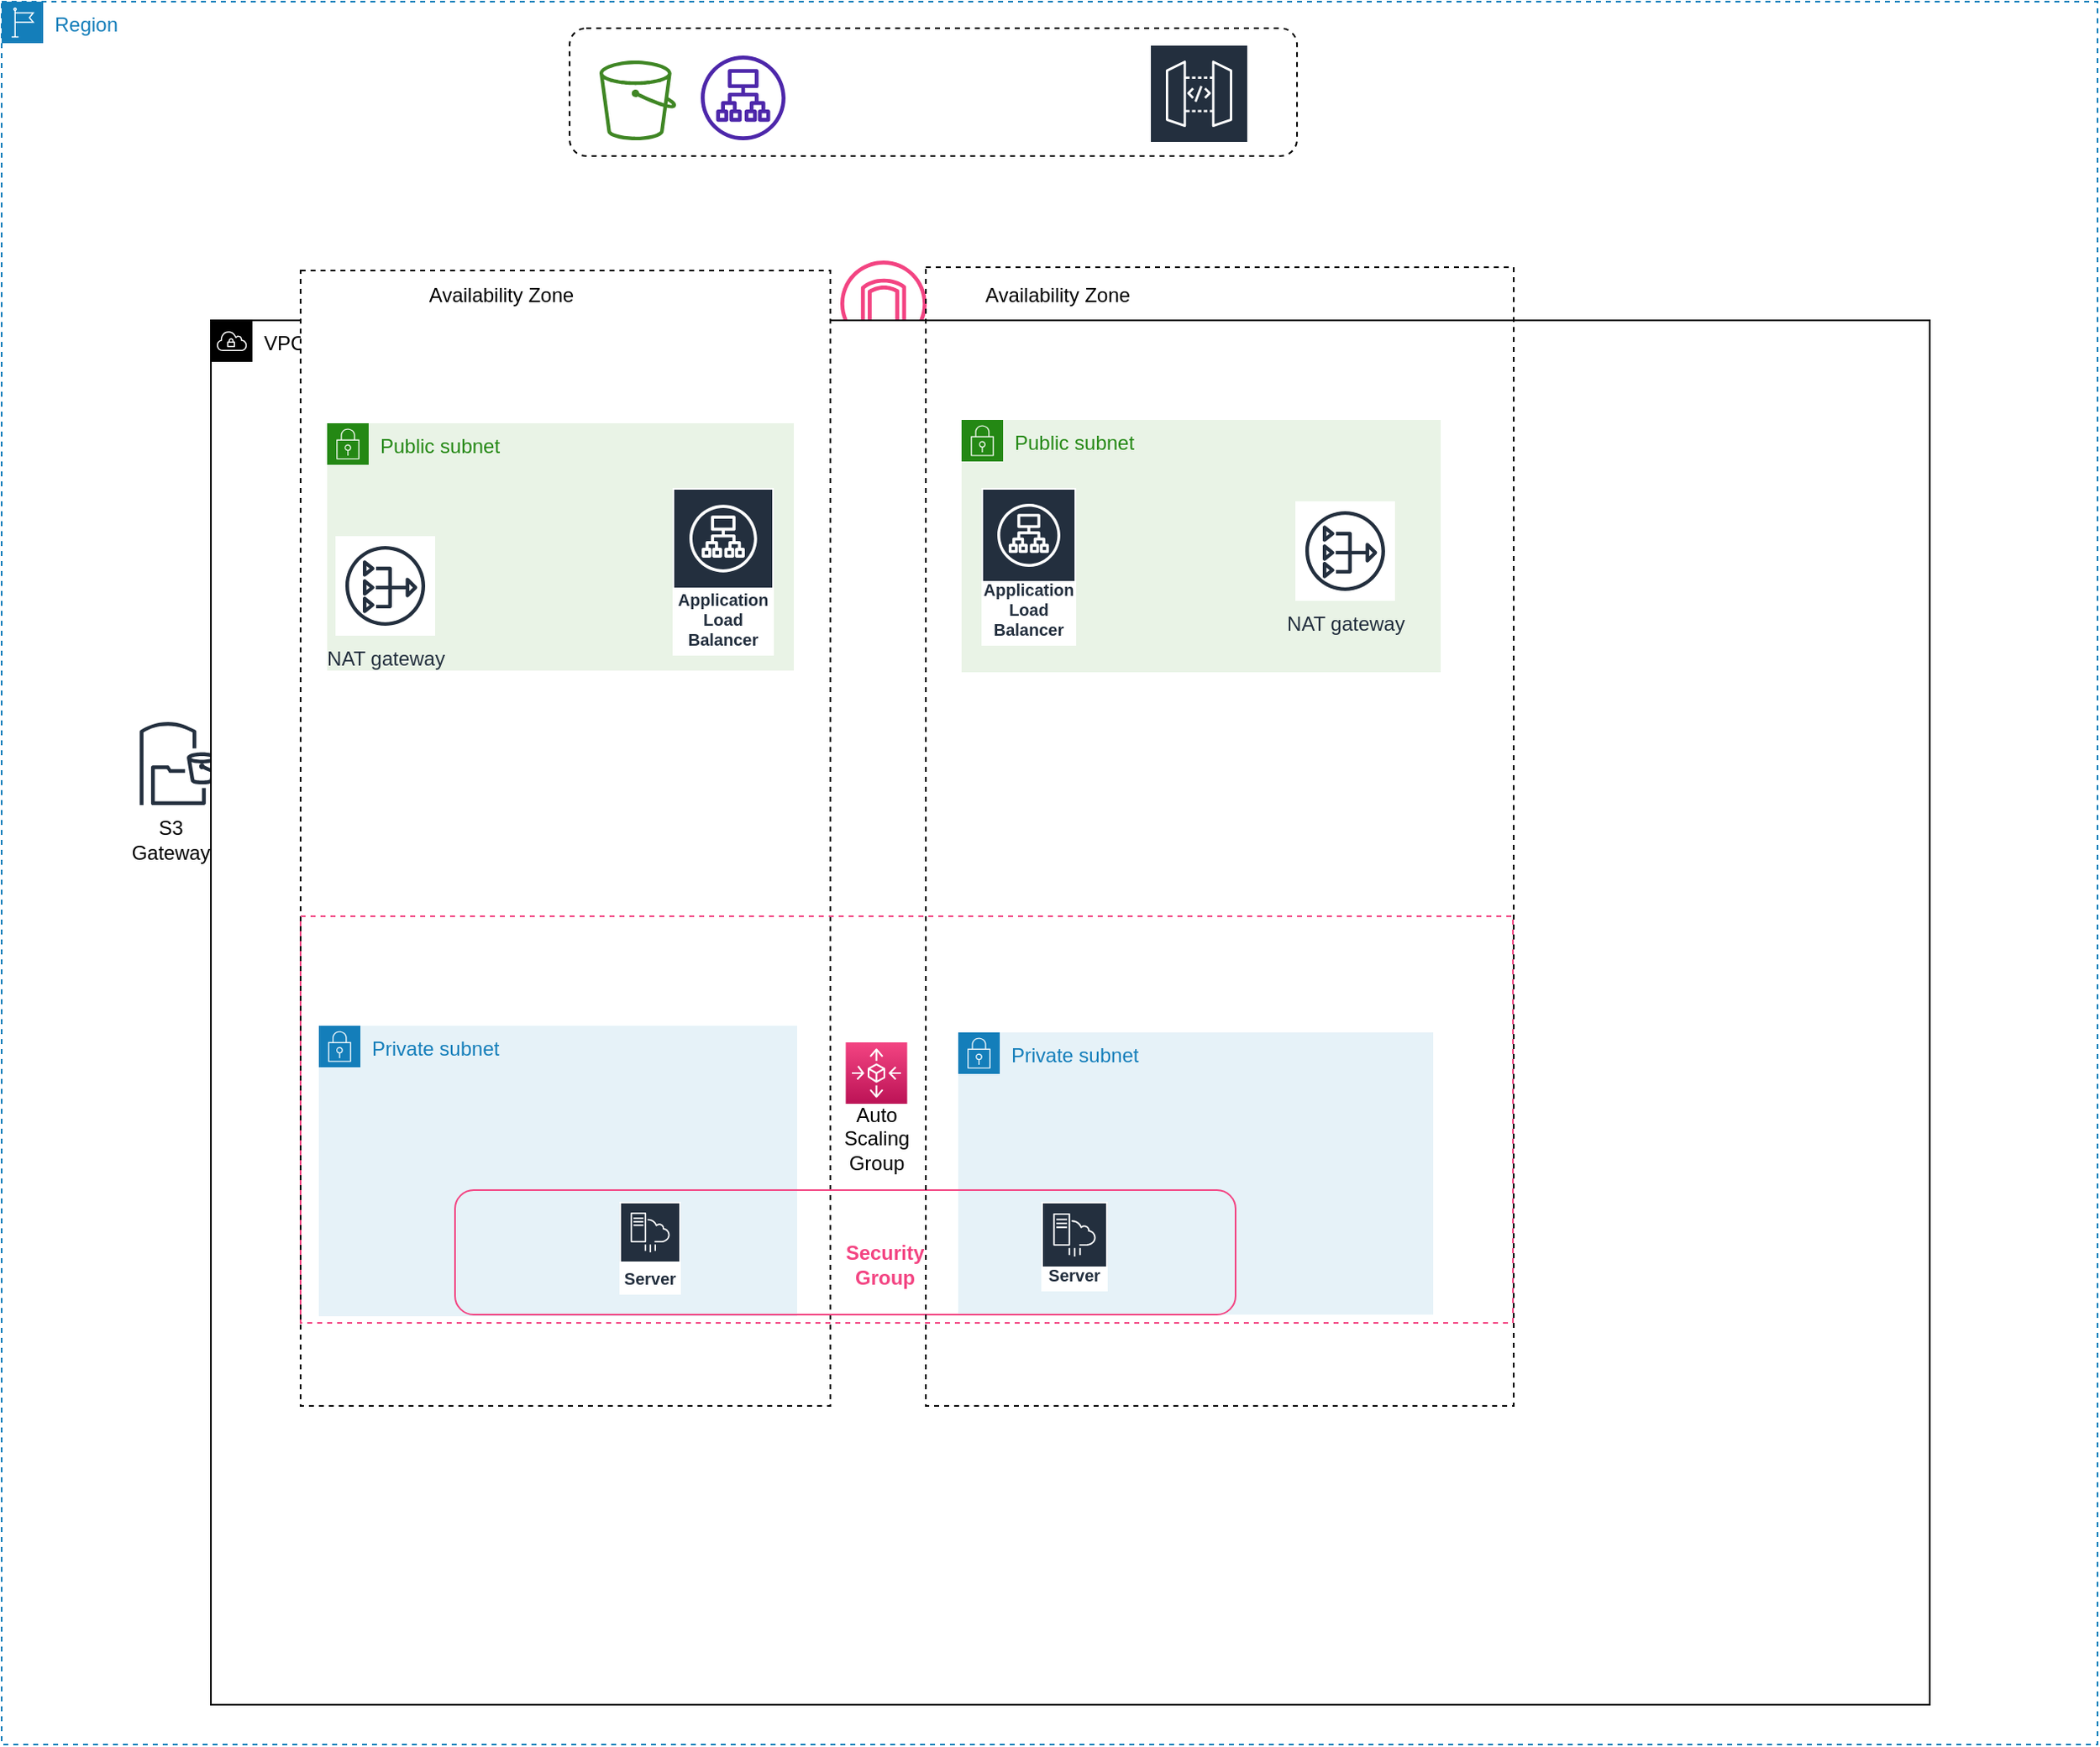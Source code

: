 <mxfile version="21.2.9" type="github">
  <diagram name="Page-1" id="H9VZvcb2wJK6X1MnPHUd">
    <mxGraphModel dx="2284" dy="1847" grid="0" gridSize="10" guides="1" tooltips="1" connect="1" arrows="1" fold="1" page="1" pageScale="1" pageWidth="850" pageHeight="1100" math="0" shadow="0">
      <root>
        <mxCell id="0" />
        <mxCell id="1" parent="0" />
        <mxCell id="BmYQlpxGfJ4uTeWEvMpN-4" value="Region" style="points=[[0,0],[0.25,0],[0.5,0],[0.75,0],[1,0],[1,0.25],[1,0.5],[1,0.75],[1,1],[0.75,1],[0.5,1],[0.25,1],[0,1],[0,0.75],[0,0.5],[0,0.25]];outlineConnect=0;gradientColor=none;html=1;whiteSpace=wrap;fontSize=12;fontStyle=0;container=0;pointerEvents=0;collapsible=0;recursiveResize=0;shape=mxgraph.aws4.group;grIcon=mxgraph.aws4.group_region;strokeColor=#147EBA;fillColor=none;verticalAlign=top;align=left;spacingLeft=30;fontColor=#147EBA;dashed=1;" parent="1" vertex="1">
          <mxGeometry x="-663" y="-1059" width="1262" height="1050" as="geometry" />
        </mxCell>
        <mxCell id="BmYQlpxGfJ4uTeWEvMpN-5" value="" style="html=1;align=center;verticalAlign=top;rounded=1;absoluteArcSize=1;arcSize=20;dashed=1;whiteSpace=wrap;" parent="1" vertex="1">
          <mxGeometry x="-321" y="-1043" width="438" height="77" as="geometry" />
        </mxCell>
        <mxCell id="BmYQlpxGfJ4uTeWEvMpN-6" value="" style="sketch=0;outlineConnect=0;fontColor=#232F3E;gradientColor=none;fillColor=#3F8624;strokeColor=none;dashed=0;verticalLabelPosition=bottom;verticalAlign=top;align=center;html=1;fontSize=12;fontStyle=0;aspect=fixed;pointerEvents=1;shape=mxgraph.aws4.bucket;" parent="1" vertex="1">
          <mxGeometry x="-303" y="-1023.5" width="46.15" height="48" as="geometry" />
        </mxCell>
        <mxCell id="BmYQlpxGfJ4uTeWEvMpN-10" value="" style="sketch=0;outlineConnect=0;fontColor=#232F3E;gradientColor=none;fillColor=#4D27AA;strokeColor=none;dashed=0;verticalLabelPosition=bottom;verticalAlign=top;align=center;html=1;fontSize=12;fontStyle=0;aspect=fixed;pointerEvents=1;shape=mxgraph.aws4.application_load_balancer;" parent="1" vertex="1">
          <mxGeometry x="-242" y="-1026.5" width="51" height="51" as="geometry" />
        </mxCell>
        <mxCell id="BmYQlpxGfJ4uTeWEvMpN-25" value="" style="sketch=0;outlineConnect=0;fontColor=#232F3E;gradientColor=none;strokeColor=#ffffff;fillColor=#232F3E;dashed=0;verticalLabelPosition=middle;verticalAlign=bottom;align=center;html=1;whiteSpace=wrap;fontSize=10;fontStyle=1;spacing=3;shape=mxgraph.aws4.productIcon;prIcon=mxgraph.aws4.api_gateway;" parent="1" vertex="1">
          <mxGeometry x="28" y="-1033.5" width="60" height="65" as="geometry" />
        </mxCell>
        <mxCell id="-oMUdWIERpby7UjC0zoH-8" value="S3 Gateway" style="text;html=1;strokeColor=none;fillColor=none;align=center;verticalAlign=middle;whiteSpace=wrap;rounded=0;" vertex="1" parent="1">
          <mxGeometry x="-591" y="-569" width="60" height="30" as="geometry" />
        </mxCell>
        <mxCell id="-oMUdWIERpby7UjC0zoH-3" value="" style="sketch=0;outlineConnect=0;fontColor=#232F3E;gradientColor=none;fillColor=#232f3e;strokeColor=none;dashed=0;verticalLabelPosition=bottom;verticalAlign=top;align=center;html=1;fontSize=12;fontStyle=0;aspect=fixed;pointerEvents=1;shape=mxgraph.aws4.s3_file_gateway;" vertex="1" parent="1">
          <mxGeometry x="-581" y="-625" width="50" height="50" as="geometry" />
        </mxCell>
        <mxCell id="BmYQlpxGfJ4uTeWEvMpN-26" value="" style="sketch=0;outlineConnect=0;fontColor=#ffffff;fillColor=#F34482;strokeColor=#3700CC;dashed=0;verticalLabelPosition=bottom;verticalAlign=top;align=center;html=1;fontSize=12;fontStyle=0;aspect=fixed;pointerEvents=1;shape=mxgraph.aws4.internet_gateway;" parent="1" vertex="1">
          <mxGeometry x="-158" y="-903" width="52" height="52" as="geometry" />
        </mxCell>
        <mxCell id="BmYQlpxGfJ4uTeWEvMpN-11" value="VPC" style="points=[[0,0],[0.25,0],[0.5,0],[0.75,0],[1,0],[1,0.25],[1,0.5],[1,0.75],[1,1],[0.75,1],[0.5,1],[0.25,1],[0,1],[0,0.75],[0,0.5],[0,0.25]];outlineConnect=0;html=1;whiteSpace=wrap;fontSize=12;fontStyle=0;container=1;pointerEvents=0;collapsible=0;recursiveResize=0;shape=mxgraph.aws4.group;grIcon=mxgraph.aws4.group_vpc;verticalAlign=top;align=left;spacingLeft=30;dashed=0;" parent="1" vertex="1">
          <mxGeometry x="-537" y="-867" width="1035" height="834" as="geometry" />
        </mxCell>
        <mxCell id="BmYQlpxGfJ4uTeWEvMpN-12" value="" style="whiteSpace=wrap;html=1;dashed=1;perimeterSpacing=2;strokeWidth=1;" parent="BmYQlpxGfJ4uTeWEvMpN-11" vertex="1">
          <mxGeometry x="54" y="-30" width="319" height="684" as="geometry" />
        </mxCell>
        <mxCell id="BmYQlpxGfJ4uTeWEvMpN-31" value="Public subnet" style="points=[[0,0],[0.25,0],[0.5,0],[0.75,0],[1,0],[1,0.25],[1,0.5],[1,0.75],[1,1],[0.75,1],[0.5,1],[0.25,1],[0,1],[0,0.75],[0,0.5],[0,0.25]];outlineConnect=0;gradientColor=none;html=1;whiteSpace=wrap;fontSize=12;fontStyle=0;container=1;pointerEvents=0;collapsible=0;recursiveResize=0;shape=mxgraph.aws4.group;grIcon=mxgraph.aws4.group_security_group;grStroke=0;strokeColor=#248814;fillColor=#E9F3E6;verticalAlign=top;align=left;spacingLeft=30;fontColor=#248814;dashed=0;" parent="BmYQlpxGfJ4uTeWEvMpN-11" vertex="1">
          <mxGeometry x="452" y="60" width="288.5" height="152" as="geometry" />
        </mxCell>
        <mxCell id="BmYQlpxGfJ4uTeWEvMpN-32" value="NAT gateway" style="sketch=0;outlineConnect=0;fontColor=#232F3E;gradientColor=none;strokeColor=#232F3E;fillColor=#ffffff;dashed=0;verticalLabelPosition=bottom;verticalAlign=top;align=center;html=1;fontSize=12;fontStyle=0;aspect=fixed;shape=mxgraph.aws4.resourceIcon;resIcon=mxgraph.aws4.nat_gateway;" parent="BmYQlpxGfJ4uTeWEvMpN-31" vertex="1">
          <mxGeometry x="201" y="49" width="60" height="60" as="geometry" />
        </mxCell>
        <mxCell id="BmYQlpxGfJ4uTeWEvMpN-36" value="Application Load Balancer" style="sketch=0;outlineConnect=0;fontColor=#232F3E;gradientColor=none;strokeColor=#ffffff;fillColor=#232F3E;dashed=0;verticalLabelPosition=middle;verticalAlign=bottom;align=center;html=1;whiteSpace=wrap;fontSize=10;fontStyle=1;spacing=3;shape=mxgraph.aws4.productIcon;prIcon=mxgraph.aws4.application_load_balancer;" parent="BmYQlpxGfJ4uTeWEvMpN-31" vertex="1">
          <mxGeometry x="12" y="41" width="57" height="95" as="geometry" />
        </mxCell>
        <mxCell id="BmYQlpxGfJ4uTeWEvMpN-76" value="" style="group" parent="BmYQlpxGfJ4uTeWEvMpN-11" vertex="1" connectable="0">
          <mxGeometry x="450" y="429" width="286" height="170" as="geometry" />
        </mxCell>
        <mxCell id="BmYQlpxGfJ4uTeWEvMpN-63" value="Private subnet" style="points=[[0,0],[0.25,0],[0.5,0],[0.75,0],[1,0],[1,0.25],[1,0.5],[1,0.75],[1,1],[0.75,1],[0.5,1],[0.25,1],[0,1],[0,0.75],[0,0.5],[0,0.25]];outlineConnect=0;gradientColor=none;html=1;whiteSpace=wrap;fontSize=12;fontStyle=0;container=0;pointerEvents=0;collapsible=0;recursiveResize=0;shape=mxgraph.aws4.group;grIcon=mxgraph.aws4.group_security_group;grStroke=0;strokeColor=#147EBA;fillColor=#E6F2F8;verticalAlign=top;align=left;spacingLeft=30;fontColor=#147EBA;dashed=0;fontFamily=Helvetica;" parent="BmYQlpxGfJ4uTeWEvMpN-76" vertex="1">
          <mxGeometry width="286" height="170" as="geometry" />
        </mxCell>
        <mxCell id="BmYQlpxGfJ4uTeWEvMpN-13" value="Availability Zone" style="text;html=1;strokeColor=none;fillColor=none;align=center;verticalAlign=middle;whiteSpace=wrap;rounded=0;" parent="BmYQlpxGfJ4uTeWEvMpN-11" vertex="1">
          <mxGeometry x="90" y="-30" width="170" height="30" as="geometry" />
        </mxCell>
        <mxCell id="BmYQlpxGfJ4uTeWEvMpN-17" value="Public subnet" style="points=[[0,0],[0.25,0],[0.5,0],[0.75,0],[1,0],[1,0.25],[1,0.5],[1,0.75],[1,1],[0.75,1],[0.5,1],[0.25,1],[0,1],[0,0.75],[0,0.5],[0,0.25]];outlineConnect=0;gradientColor=none;html=1;whiteSpace=wrap;fontSize=12;fontStyle=0;container=1;pointerEvents=0;collapsible=0;recursiveResize=0;shape=mxgraph.aws4.group;grIcon=mxgraph.aws4.group_security_group;grStroke=0;strokeColor=#248814;fillColor=#E9F3E6;verticalAlign=top;align=left;spacingLeft=30;fontColor=#248814;dashed=0;" parent="BmYQlpxGfJ4uTeWEvMpN-11" vertex="1">
          <mxGeometry x="70" y="62" width="281" height="149" as="geometry" />
        </mxCell>
        <mxCell id="BmYQlpxGfJ4uTeWEvMpN-34" value="Application Load Balancer" style="sketch=0;outlineConnect=0;fontColor=#232F3E;gradientColor=none;strokeColor=#ffffff;fillColor=#232F3E;dashed=0;verticalLabelPosition=middle;verticalAlign=bottom;align=center;html=1;whiteSpace=wrap;fontSize=10;fontStyle=1;spacing=3;shape=mxgraph.aws4.productIcon;prIcon=mxgraph.aws4.application_load_balancer;" parent="BmYQlpxGfJ4uTeWEvMpN-17" vertex="1">
          <mxGeometry x="208" y="39" width="61" height="101" as="geometry" />
        </mxCell>
        <mxCell id="BmYQlpxGfJ4uTeWEvMpN-19" style="edgeStyle=orthogonalEdgeStyle;rounded=0;orthogonalLoop=1;jettySize=auto;html=1;exitX=0.5;exitY=1;exitDx=0;exitDy=0;" parent="BmYQlpxGfJ4uTeWEvMpN-11" source="BmYQlpxGfJ4uTeWEvMpN-17" target="BmYQlpxGfJ4uTeWEvMpN-17" edge="1">
          <mxGeometry relative="1" as="geometry" />
        </mxCell>
        <mxCell id="BmYQlpxGfJ4uTeWEvMpN-28" value="Availability Zone" style="text;html=1;strokeColor=none;fillColor=none;align=center;verticalAlign=middle;whiteSpace=wrap;rounded=0;" parent="BmYQlpxGfJ4uTeWEvMpN-11" vertex="1">
          <mxGeometry x="460" y="-30" width="100" height="30" as="geometry" />
        </mxCell>
        <mxCell id="BmYQlpxGfJ4uTeWEvMpN-29" value="Private subnet" style="points=[[0,0],[0.25,0],[0.5,0],[0.75,0],[1,0],[1,0.25],[1,0.5],[1,0.75],[1,1],[0.75,1],[0.5,1],[0.25,1],[0,1],[0,0.75],[0,0.5],[0,0.25]];outlineConnect=0;gradientColor=none;html=1;whiteSpace=wrap;fontSize=12;fontStyle=0;container=1;pointerEvents=0;collapsible=0;recursiveResize=0;shape=mxgraph.aws4.group;grIcon=mxgraph.aws4.group_security_group;grStroke=0;strokeColor=#147EBA;fillColor=#E6F2F8;verticalAlign=top;align=left;spacingLeft=30;fontColor=#147EBA;dashed=0;" parent="BmYQlpxGfJ4uTeWEvMpN-11" vertex="1">
          <mxGeometry x="65" y="425" width="288" height="175" as="geometry" />
        </mxCell>
        <mxCell id="BmYQlpxGfJ4uTeWEvMpN-22" value="NAT gateway" style="sketch=0;outlineConnect=0;fontColor=#232F3E;gradientColor=none;strokeColor=#232F3E;fillColor=#ffffff;dashed=0;verticalLabelPosition=bottom;verticalAlign=top;align=center;html=1;fontSize=12;fontStyle=0;aspect=fixed;shape=mxgraph.aws4.resourceIcon;resIcon=mxgraph.aws4.nat_gateway;" parent="BmYQlpxGfJ4uTeWEvMpN-29" vertex="1">
          <mxGeometry x="10" y="-295" width="60" height="60" as="geometry" />
        </mxCell>
        <mxCell id="BmYQlpxGfJ4uTeWEvMpN-44" value="Server" style="sketch=0;outlineConnect=0;fontColor=#232F3E;gradientColor=none;strokeColor=#ffffff;fillColor=#232F3E;dashed=0;verticalLabelPosition=middle;verticalAlign=bottom;align=center;html=1;whiteSpace=wrap;fontSize=10;fontStyle=1;spacing=3;shape=mxgraph.aws4.productIcon;prIcon=mxgraph.aws4.server_migration_service;" parent="BmYQlpxGfJ4uTeWEvMpN-29" vertex="1">
          <mxGeometry x="181" y="106" width="37" height="56" as="geometry" />
        </mxCell>
        <mxCell id="BmYQlpxGfJ4uTeWEvMpN-72" value="" style="rounded=1;whiteSpace=wrap;html=1;pointerEvents=0;fontFamily=Helvetica;fontSize=12;fillColor=none;strokeColor=#F34482;" parent="BmYQlpxGfJ4uTeWEvMpN-29" vertex="1">
          <mxGeometry x="82" y="99" width="470" height="75" as="geometry" />
        </mxCell>
        <mxCell id="-oMUdWIERpby7UjC0zoH-14" value="Security Group" style="text;html=1;strokeColor=none;fillColor=default;align=center;verticalAlign=middle;whiteSpace=wrap;rounded=0;fontColor=#F34482;fontStyle=1" vertex="1" parent="BmYQlpxGfJ4uTeWEvMpN-29">
          <mxGeometry x="311" y="129" width="60" height="30" as="geometry" />
        </mxCell>
        <mxCell id="BmYQlpxGfJ4uTeWEvMpN-65" value="" style="sketch=0;points=[[0,0,0],[0.25,0,0],[0.5,0,0],[0.75,0,0],[1,0,0],[0,1,0],[0.25,1,0],[0.5,1,0],[0.75,1,0],[1,1,0],[0,0.25,0],[0,0.5,0],[0,0.75,0],[1,0.25,0],[1,0.5,0],[1,0.75,0]];points=[[0,0,0],[0.25,0,0],[0.5,0,0],[0.75,0,0],[1,0,0],[0,1,0],[0.25,1,0],[0.5,1,0],[0.75,1,0],[1,1,0],[0,0.25,0],[0,0.5,0],[0,0.75,0],[1,0.25,0],[1,0.5,0],[1,0.75,0]];outlineConnect=0;fontColor=#232F3E;gradientColor=#F34482;gradientDirection=north;fillColor=#BC1356;strokeColor=#ffffff;dashed=0;verticalLabelPosition=bottom;verticalAlign=top;align=center;html=1;fontSize=12;fontStyle=0;aspect=fixed;shape=mxgraph.aws4.resourceIcon;resIcon=mxgraph.aws4.autoscaling;pointerEvents=0;fontFamily=Helvetica;" parent="BmYQlpxGfJ4uTeWEvMpN-11" vertex="1">
          <mxGeometry x="382.25" y="435" width="37" height="37" as="geometry" />
        </mxCell>
        <mxCell id="-oMUdWIERpby7UjC0zoH-9" value="Auto Scaling&lt;br&gt;Group" style="text;html=1;strokeColor=none;fillColor=none;align=center;verticalAlign=middle;whiteSpace=wrap;rounded=0;" vertex="1" parent="BmYQlpxGfJ4uTeWEvMpN-11">
          <mxGeometry x="371" y="478" width="59.5" height="30" as="geometry" />
        </mxCell>
        <mxCell id="BmYQlpxGfJ4uTeWEvMpN-64" value="Server" style="sketch=0;outlineConnect=0;fontColor=#232F3E;gradientColor=none;strokeColor=#ffffff;fillColor=#232F3E;dashed=0;verticalLabelPosition=middle;verticalAlign=bottom;align=center;html=1;whiteSpace=wrap;fontSize=10;fontStyle=1;spacing=3;shape=mxgraph.aws4.productIcon;prIcon=mxgraph.aws4.server_migration_service;" parent="BmYQlpxGfJ4uTeWEvMpN-11" vertex="1">
          <mxGeometry x="500" y="531" width="40" height="54" as="geometry" />
        </mxCell>
        <mxCell id="BmYQlpxGfJ4uTeWEvMpN-14" value="" style="whiteSpace=wrap;html=1;dashed=1;fillColor=none;movable=1;resizable=1;rotatable=1;deletable=1;editable=1;locked=0;connectable=1;" parent="BmYQlpxGfJ4uTeWEvMpN-11" vertex="1">
          <mxGeometry x="430.5" y="-32" width="354" height="686" as="geometry" />
        </mxCell>
        <mxCell id="-oMUdWIERpby7UjC0zoH-15" value="" style="rounded=0;whiteSpace=wrap;html=1;fillColor=none;strokeColor=#F34482;dashed=1;" vertex="1" parent="BmYQlpxGfJ4uTeWEvMpN-11">
          <mxGeometry x="54" y="359" width="730" height="245" as="geometry" />
        </mxCell>
      </root>
    </mxGraphModel>
  </diagram>
</mxfile>

